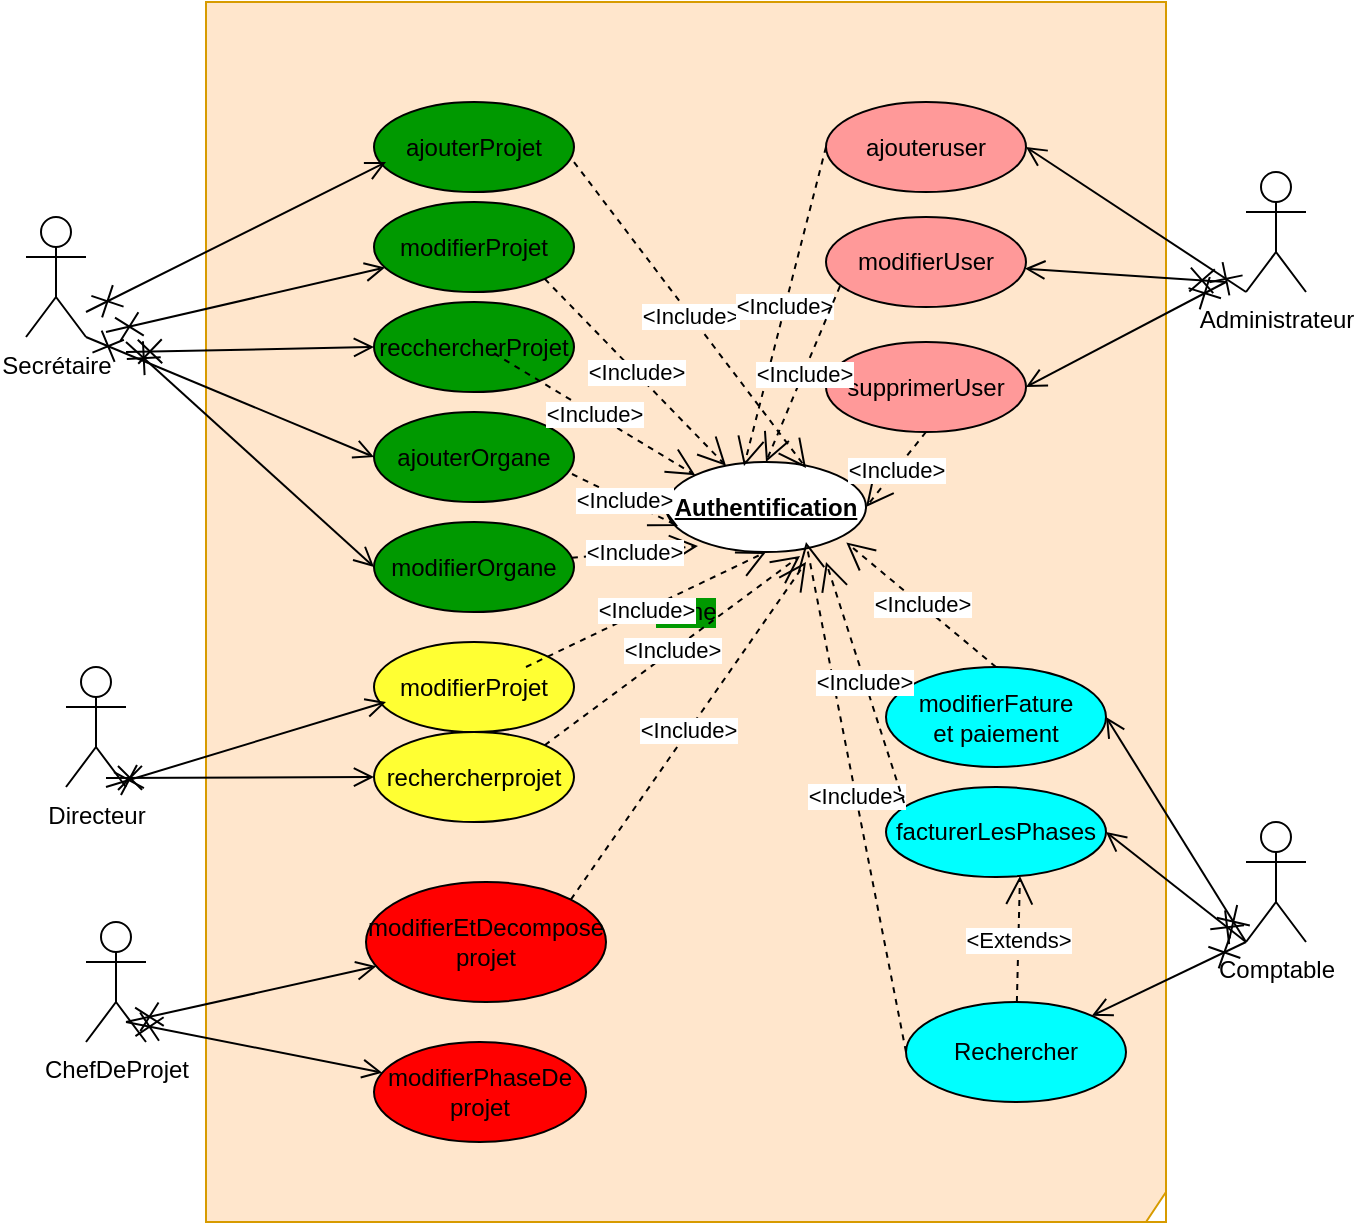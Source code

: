 <mxfile version="16.5.4" type="github">
  <diagram id="OdU077w_5CM0RWp_ft4N" name="Page-1">
    <mxGraphModel dx="868" dy="482" grid="1" gridSize="10" guides="1" tooltips="1" connect="1" arrows="1" fold="1" page="1" pageScale="1" pageWidth="827" pageHeight="1169" math="0" shadow="0">
      <root>
        <mxCell id="0" />
        <mxCell id="1" parent="0" />
        <mxCell id="zeRmeyK7pGaY7XCBs9BO-1" value="frame" style="shape=umlFrame;whiteSpace=wrap;html=1;fillColor=#ffe6cc;strokeColor=#d79b00;swimlaneFillColor=default;labelBackgroundColor=#009900;width=480;height=610;" parent="1" vertex="1">
          <mxGeometry x="230" y="30" width="480" height="610" as="geometry" />
        </mxCell>
        <mxCell id="zeRmeyK7pGaY7XCBs9BO-2" value="Secrétaire" style="shape=umlActor;verticalLabelPosition=bottom;verticalAlign=top;html=1;" parent="1" vertex="1">
          <mxGeometry x="140" y="137.5" width="30" height="60" as="geometry" />
        </mxCell>
        <mxCell id="zeRmeyK7pGaY7XCBs9BO-3" value="Directeur" style="shape=umlActor;verticalLabelPosition=bottom;verticalAlign=top;html=1;" parent="1" vertex="1">
          <mxGeometry x="160" y="362.5" width="30" height="60" as="geometry" />
        </mxCell>
        <mxCell id="zeRmeyK7pGaY7XCBs9BO-4" value="ChefDeProjet" style="shape=umlActor;verticalLabelPosition=bottom;verticalAlign=top;html=1;" parent="1" vertex="1">
          <mxGeometry x="170" y="490" width="30" height="60" as="geometry" />
        </mxCell>
        <mxCell id="zeRmeyK7pGaY7XCBs9BO-5" value="Comptable" style="shape=umlActor;verticalLabelPosition=bottom;verticalAlign=top;html=1;" parent="1" vertex="1">
          <mxGeometry x="750" y="440" width="30" height="60" as="geometry" />
        </mxCell>
        <mxCell id="zeRmeyK7pGaY7XCBs9BO-6" value="Administrateur" style="shape=umlActor;verticalLabelPosition=bottom;verticalAlign=top;html=1;" parent="1" vertex="1">
          <mxGeometry x="750" y="115" width="30" height="60" as="geometry" />
        </mxCell>
        <mxCell id="zeRmeyK7pGaY7XCBs9BO-7" value="&lt;b&gt;&lt;u&gt;Authentification&lt;/u&gt;&lt;/b&gt;" style="ellipse;whiteSpace=wrap;html=1;" parent="1" vertex="1">
          <mxGeometry x="460" y="260" width="100" height="45" as="geometry" />
        </mxCell>
        <mxCell id="zeRmeyK7pGaY7XCBs9BO-8" value="modifierProjet" style="ellipse;whiteSpace=wrap;html=1;fillColor=#FFFF33;" parent="1" vertex="1">
          <mxGeometry x="314" y="350" width="100" height="45" as="geometry" />
        </mxCell>
        <mxCell id="zeRmeyK7pGaY7XCBs9BO-9" value="ajouterOrgane" style="ellipse;whiteSpace=wrap;html=1;fillColor=#009900;" parent="1" vertex="1">
          <mxGeometry x="314" y="235" width="100" height="45" as="geometry" />
        </mxCell>
        <mxCell id="zeRmeyK7pGaY7XCBs9BO-10" value="recchercherProjet" style="ellipse;whiteSpace=wrap;html=1;fillColor=#009900;" parent="1" vertex="1">
          <mxGeometry x="314" y="180" width="100" height="45" as="geometry" />
        </mxCell>
        <mxCell id="zeRmeyK7pGaY7XCBs9BO-11" value="modifierProjet" style="ellipse;whiteSpace=wrap;html=1;fillColor=#009900;" parent="1" vertex="1">
          <mxGeometry x="314" y="130" width="100" height="45" as="geometry" />
        </mxCell>
        <mxCell id="zeRmeyK7pGaY7XCBs9BO-12" value="ajouterProjet" style="ellipse;whiteSpace=wrap;html=1;fillColor=#009900;" parent="1" vertex="1">
          <mxGeometry x="314" y="80" width="100" height="45" as="geometry" />
        </mxCell>
        <mxCell id="zeRmeyK7pGaY7XCBs9BO-13" value="ajouteruser" style="ellipse;whiteSpace=wrap;html=1;fillColor=#FF9999;" parent="1" vertex="1">
          <mxGeometry x="540" y="80" width="100" height="45" as="geometry" />
        </mxCell>
        <mxCell id="zeRmeyK7pGaY7XCBs9BO-14" value="rechercherprojet" style="ellipse;whiteSpace=wrap;html=1;fillColor=#FFFF33;" parent="1" vertex="1">
          <mxGeometry x="314" y="395" width="100" height="45" as="geometry" />
        </mxCell>
        <mxCell id="zeRmeyK7pGaY7XCBs9BO-15" value="modifierEtDecompose&lt;br&gt;projet" style="ellipse;whiteSpace=wrap;html=1;fillColor=#FF0000;" parent="1" vertex="1">
          <mxGeometry x="310" y="470" width="120" height="60" as="geometry" />
        </mxCell>
        <mxCell id="zeRmeyK7pGaY7XCBs9BO-16" value="modifierPhaseDe&lt;br&gt;projet" style="ellipse;whiteSpace=wrap;html=1;fillColor=#FF0000;" parent="1" vertex="1">
          <mxGeometry x="314" y="550" width="106" height="50" as="geometry" />
        </mxCell>
        <mxCell id="zeRmeyK7pGaY7XCBs9BO-17" value="modifierUser" style="ellipse;whiteSpace=wrap;html=1;fillColor=#FF9999;" parent="1" vertex="1">
          <mxGeometry x="540" y="137.5" width="100" height="45" as="geometry" />
        </mxCell>
        <mxCell id="zeRmeyK7pGaY7XCBs9BO-18" value="supprimerUser" style="ellipse;whiteSpace=wrap;html=1;fillColor=#FF9999;" parent="1" vertex="1">
          <mxGeometry x="540" y="200" width="100" height="45" as="geometry" />
        </mxCell>
        <mxCell id="zeRmeyK7pGaY7XCBs9BO-19" value="modifierFature&lt;br&gt;et paiement" style="ellipse;whiteSpace=wrap;html=1;fillColor=#00FFFF;" parent="1" vertex="1">
          <mxGeometry x="570" y="362.5" width="110" height="50" as="geometry" />
        </mxCell>
        <mxCell id="zeRmeyK7pGaY7XCBs9BO-20" value="Rechercher" style="ellipse;whiteSpace=wrap;html=1;fillColor=#00FFFF;" parent="1" vertex="1">
          <mxGeometry x="580" y="530" width="110" height="50" as="geometry" />
        </mxCell>
        <mxCell id="zeRmeyK7pGaY7XCBs9BO-21" value="facturerLesPhases" style="ellipse;whiteSpace=wrap;html=1;fillColor=#00FFFF;" parent="1" vertex="1">
          <mxGeometry x="570" y="422.5" width="110" height="45" as="geometry" />
        </mxCell>
        <mxCell id="zeRmeyK7pGaY7XCBs9BO-23" value="" style="endArrow=open;startArrow=cross;endFill=0;startFill=0;endSize=8;startSize=10;html=1;rounded=0;entryX=0.06;entryY=0.667;entryDx=0;entryDy=0;entryPerimeter=0;" parent="1" target="zeRmeyK7pGaY7XCBs9BO-12" edge="1">
          <mxGeometry width="160" relative="1" as="geometry">
            <mxPoint x="170" y="185" as="sourcePoint" />
            <mxPoint x="330" y="185" as="targetPoint" />
          </mxGeometry>
        </mxCell>
        <mxCell id="zeRmeyK7pGaY7XCBs9BO-24" value="" style="endArrow=open;startArrow=cross;endFill=0;startFill=0;endSize=8;startSize=10;html=1;rounded=0;" parent="1" target="zeRmeyK7pGaY7XCBs9BO-11" edge="1">
          <mxGeometry width="160" relative="1" as="geometry">
            <mxPoint x="180" y="195" as="sourcePoint" />
            <mxPoint x="330" y="120.015" as="targetPoint" />
          </mxGeometry>
        </mxCell>
        <mxCell id="zeRmeyK7pGaY7XCBs9BO-25" value="" style="endArrow=open;startArrow=cross;endFill=0;startFill=0;endSize=8;startSize=10;html=1;rounded=0;entryX=0;entryY=0.5;entryDx=0;entryDy=0;" parent="1" target="zeRmeyK7pGaY7XCBs9BO-10" edge="1">
          <mxGeometry width="160" relative="1" as="geometry">
            <mxPoint x="190" y="205" as="sourcePoint" />
            <mxPoint x="340" y="130.015" as="targetPoint" />
          </mxGeometry>
        </mxCell>
        <mxCell id="zeRmeyK7pGaY7XCBs9BO-26" value="" style="endArrow=open;startArrow=cross;endFill=0;startFill=0;endSize=8;startSize=10;html=1;rounded=0;entryX=0;entryY=0.5;entryDx=0;entryDy=0;" parent="1" target="zeRmeyK7pGaY7XCBs9BO-28" edge="1">
          <mxGeometry width="160" relative="1" as="geometry">
            <mxPoint x="190" y="200" as="sourcePoint" />
            <mxPoint x="350" y="140.015" as="targetPoint" />
          </mxGeometry>
        </mxCell>
        <mxCell id="zeRmeyK7pGaY7XCBs9BO-27" value="" style="endArrow=open;startArrow=cross;endFill=0;startFill=0;endSize=8;startSize=10;html=1;rounded=0;entryX=0;entryY=0.5;entryDx=0;entryDy=0;exitX=1;exitY=1;exitDx=0;exitDy=0;exitPerimeter=0;" parent="1" source="zeRmeyK7pGaY7XCBs9BO-2" target="zeRmeyK7pGaY7XCBs9BO-9" edge="1">
          <mxGeometry width="160" relative="1" as="geometry">
            <mxPoint x="210" y="225" as="sourcePoint" />
            <mxPoint x="360" y="150.015" as="targetPoint" />
          </mxGeometry>
        </mxCell>
        <mxCell id="zeRmeyK7pGaY7XCBs9BO-28" value="modifierOrgane" style="ellipse;whiteSpace=wrap;html=1;fillColor=#009900;" parent="1" vertex="1">
          <mxGeometry x="314" y="290" width="100" height="45" as="geometry" />
        </mxCell>
        <mxCell id="zeRmeyK7pGaY7XCBs9BO-30" value="" style="endArrow=open;startArrow=cross;endFill=0;startFill=0;endSize=8;startSize=10;html=1;rounded=0;" parent="1" edge="1">
          <mxGeometry width="160" relative="1" as="geometry">
            <mxPoint x="180" y="422.5" as="sourcePoint" />
            <mxPoint x="320" y="380" as="targetPoint" />
          </mxGeometry>
        </mxCell>
        <mxCell id="zeRmeyK7pGaY7XCBs9BO-31" value="" style="endArrow=open;startArrow=cross;endFill=0;startFill=0;endSize=8;startSize=10;html=1;rounded=0;entryX=0;entryY=0.5;entryDx=0;entryDy=0;" parent="1" target="zeRmeyK7pGaY7XCBs9BO-14" edge="1">
          <mxGeometry width="160" relative="1" as="geometry">
            <mxPoint x="180" y="418" as="sourcePoint" />
            <mxPoint x="330" y="390" as="targetPoint" />
          </mxGeometry>
        </mxCell>
        <mxCell id="zeRmeyK7pGaY7XCBs9BO-32" value="" style="endArrow=open;startArrow=cross;endFill=0;startFill=0;endSize=8;startSize=10;html=1;rounded=0;" parent="1" target="zeRmeyK7pGaY7XCBs9BO-15" edge="1">
          <mxGeometry width="160" relative="1" as="geometry">
            <mxPoint x="190" y="540" as="sourcePoint" />
            <mxPoint x="350" y="540" as="targetPoint" />
          </mxGeometry>
        </mxCell>
        <mxCell id="zeRmeyK7pGaY7XCBs9BO-33" value="" style="endArrow=open;startArrow=cross;endFill=0;startFill=0;endSize=8;startSize=10;html=1;rounded=0;" parent="1" target="zeRmeyK7pGaY7XCBs9BO-16" edge="1">
          <mxGeometry width="160" relative="1" as="geometry">
            <mxPoint x="190" y="540" as="sourcePoint" />
            <mxPoint x="328.793" y="522.113" as="targetPoint" />
          </mxGeometry>
        </mxCell>
        <mxCell id="zeRmeyK7pGaY7XCBs9BO-34" value="" style="endArrow=open;startArrow=cross;endFill=0;startFill=0;endSize=8;startSize=10;html=1;rounded=0;entryX=1;entryY=0.5;entryDx=0;entryDy=0;exitX=0;exitY=1;exitDx=0;exitDy=0;exitPerimeter=0;" parent="1" source="zeRmeyK7pGaY7XCBs9BO-6" target="zeRmeyK7pGaY7XCBs9BO-13" edge="1">
          <mxGeometry width="160" relative="1" as="geometry">
            <mxPoint x="680" y="182.5" as="sourcePoint" />
            <mxPoint x="840" y="182.5" as="targetPoint" />
          </mxGeometry>
        </mxCell>
        <mxCell id="zeRmeyK7pGaY7XCBs9BO-35" value="" style="endArrow=open;startArrow=cross;endFill=0;startFill=0;endSize=8;startSize=10;html=1;rounded=0;" parent="1" target="zeRmeyK7pGaY7XCBs9BO-17" edge="1">
          <mxGeometry width="160" relative="1" as="geometry">
            <mxPoint x="740" y="170" as="sourcePoint" />
            <mxPoint x="650" y="112.5" as="targetPoint" />
          </mxGeometry>
        </mxCell>
        <mxCell id="zeRmeyK7pGaY7XCBs9BO-36" value="" style="endArrow=open;startArrow=cross;endFill=0;startFill=0;endSize=8;startSize=10;html=1;rounded=0;entryX=1;entryY=0.5;entryDx=0;entryDy=0;" parent="1" target="zeRmeyK7pGaY7XCBs9BO-18" edge="1">
          <mxGeometry width="160" relative="1" as="geometry">
            <mxPoint x="740" y="170" as="sourcePoint" />
            <mxPoint x="649.46" y="173.297" as="targetPoint" />
          </mxGeometry>
        </mxCell>
        <mxCell id="zeRmeyK7pGaY7XCBs9BO-37" value="" style="endArrow=open;startArrow=cross;endFill=0;startFill=0;endSize=8;startSize=10;html=1;rounded=0;entryX=1;entryY=0.5;entryDx=0;entryDy=0;exitX=0;exitY=1;exitDx=0;exitDy=0;exitPerimeter=0;" parent="1" source="zeRmeyK7pGaY7XCBs9BO-5" target="zeRmeyK7pGaY7XCBs9BO-19" edge="1">
          <mxGeometry width="160" relative="1" as="geometry">
            <mxPoint x="640" y="489" as="sourcePoint" />
            <mxPoint x="800" y="489" as="targetPoint" />
          </mxGeometry>
        </mxCell>
        <mxCell id="zeRmeyK7pGaY7XCBs9BO-38" value="" style="endArrow=open;startArrow=cross;endFill=0;startFill=0;endSize=8;startSize=10;html=1;rounded=0;entryX=1;entryY=0.5;entryDx=0;entryDy=0;exitX=0;exitY=1;exitDx=0;exitDy=0;exitPerimeter=0;" parent="1" source="zeRmeyK7pGaY7XCBs9BO-5" target="zeRmeyK7pGaY7XCBs9BO-21" edge="1">
          <mxGeometry width="160" relative="1" as="geometry">
            <mxPoint x="740" y="510" as="sourcePoint" />
            <mxPoint x="670" y="382.5" as="targetPoint" />
          </mxGeometry>
        </mxCell>
        <mxCell id="zeRmeyK7pGaY7XCBs9BO-39" value="" style="endArrow=open;startArrow=cross;endFill=0;startFill=0;endSize=8;startSize=10;html=1;rounded=0;exitX=0;exitY=1;exitDx=0;exitDy=0;exitPerimeter=0;" parent="1" source="zeRmeyK7pGaY7XCBs9BO-5" target="zeRmeyK7pGaY7XCBs9BO-20" edge="1">
          <mxGeometry width="160" relative="1" as="geometry">
            <mxPoint x="750" y="520" as="sourcePoint" />
            <mxPoint x="680" y="392.5" as="targetPoint" />
          </mxGeometry>
        </mxCell>
        <mxCell id="zeRmeyK7pGaY7XCBs9BO-43" value="&amp;lt;Include&amp;gt;" style="endArrow=open;endSize=12;dashed=1;html=1;rounded=0;exitX=1;exitY=0.667;exitDx=0;exitDy=0;exitPerimeter=0;entryX=0.7;entryY=0.067;entryDx=0;entryDy=0;entryPerimeter=0;" parent="1" source="zeRmeyK7pGaY7XCBs9BO-12" target="zeRmeyK7pGaY7XCBs9BO-7" edge="1">
          <mxGeometry width="160" relative="1" as="geometry">
            <mxPoint x="330" y="210" as="sourcePoint" />
            <mxPoint x="490" y="210" as="targetPoint" />
          </mxGeometry>
        </mxCell>
        <mxCell id="zeRmeyK7pGaY7XCBs9BO-46" value="&amp;lt;Include&amp;gt;" style="endArrow=open;endSize=12;dashed=1;html=1;rounded=0;exitX=0.3;exitY=0.288;exitDx=0;exitDy=0;exitPerimeter=0;entryX=0;entryY=0;entryDx=0;entryDy=0;" parent="1" source="zeRmeyK7pGaY7XCBs9BO-1" target="zeRmeyK7pGaY7XCBs9BO-7" edge="1">
          <mxGeometry width="160" relative="1" as="geometry">
            <mxPoint x="444" y="140.015" as="sourcePoint" />
            <mxPoint x="550" y="313.015" as="targetPoint" />
          </mxGeometry>
        </mxCell>
        <mxCell id="zeRmeyK7pGaY7XCBs9BO-47" value="&amp;lt;Include&amp;gt;" style="endArrow=open;endSize=12;dashed=1;html=1;rounded=0;exitX=1;exitY=1;exitDx=0;exitDy=0;" parent="1" source="zeRmeyK7pGaY7XCBs9BO-11" target="zeRmeyK7pGaY7XCBs9BO-7" edge="1">
          <mxGeometry width="160" relative="1" as="geometry">
            <mxPoint x="454" y="150.015" as="sourcePoint" />
            <mxPoint x="560" y="323.015" as="targetPoint" />
          </mxGeometry>
        </mxCell>
        <mxCell id="zeRmeyK7pGaY7XCBs9BO-48" value="&amp;lt;Include&amp;gt;" style="endArrow=open;endSize=12;dashed=1;html=1;rounded=0;exitX=0.99;exitY=0.689;exitDx=0;exitDy=0;exitPerimeter=0;entryX=0.06;entryY=0.711;entryDx=0;entryDy=0;entryPerimeter=0;" parent="1" source="zeRmeyK7pGaY7XCBs9BO-9" target="zeRmeyK7pGaY7XCBs9BO-7" edge="1">
          <mxGeometry width="160" relative="1" as="geometry">
            <mxPoint x="410" y="229.92" as="sourcePoint" />
            <mxPoint x="474.25" y="266.77" as="targetPoint" />
          </mxGeometry>
        </mxCell>
        <mxCell id="zeRmeyK7pGaY7XCBs9BO-49" value="&amp;lt;Include&amp;gt;" style="endArrow=open;endSize=12;dashed=1;html=1;rounded=0;" parent="1" source="zeRmeyK7pGaY7XCBs9BO-28" edge="1">
          <mxGeometry width="160" relative="1" as="geometry">
            <mxPoint x="423" y="276.005" as="sourcePoint" />
            <mxPoint x="476" y="302" as="targetPoint" />
          </mxGeometry>
        </mxCell>
        <mxCell id="zeRmeyK7pGaY7XCBs9BO-50" value="&amp;lt;Include&amp;gt;" style="endArrow=open;endSize=12;dashed=1;html=1;rounded=0;entryX=0.5;entryY=1;entryDx=0;entryDy=0;" parent="1" target="zeRmeyK7pGaY7XCBs9BO-7" edge="1">
          <mxGeometry width="160" relative="1" as="geometry">
            <mxPoint x="390" y="362.5" as="sourcePoint" />
            <mxPoint x="550" y="362.5" as="targetPoint" />
          </mxGeometry>
        </mxCell>
        <mxCell id="zeRmeyK7pGaY7XCBs9BO-52" value="&amp;lt;Include&amp;gt;" style="endArrow=open;endSize=12;dashed=1;html=1;rounded=0;entryX=0.67;entryY=1.044;entryDx=0;entryDy=0;exitX=1;exitY=0;exitDx=0;exitDy=0;entryPerimeter=0;" parent="1" source="zeRmeyK7pGaY7XCBs9BO-14" target="zeRmeyK7pGaY7XCBs9BO-7" edge="1">
          <mxGeometry width="160" relative="1" as="geometry">
            <mxPoint x="400" y="372.5" as="sourcePoint" />
            <mxPoint x="520" y="315" as="targetPoint" />
          </mxGeometry>
        </mxCell>
        <mxCell id="zeRmeyK7pGaY7XCBs9BO-53" value="&amp;lt;Include&amp;gt;" style="endArrow=open;endSize=12;dashed=1;html=1;rounded=0;exitX=1;exitY=0;exitDx=0;exitDy=0;" parent="1" source="zeRmeyK7pGaY7XCBs9BO-15" edge="1">
          <mxGeometry width="160" relative="1" as="geometry">
            <mxPoint x="409.75" y="411.77" as="sourcePoint" />
            <mxPoint x="530" y="310" as="targetPoint" />
          </mxGeometry>
        </mxCell>
        <mxCell id="zeRmeyK7pGaY7XCBs9BO-54" value="&amp;lt;Include&amp;gt;" style="endArrow=open;endSize=12;dashed=1;html=1;rounded=0;exitX=0;exitY=0.5;exitDx=0;exitDy=0;entryX=0.39;entryY=0.044;entryDx=0;entryDy=0;entryPerimeter=0;" parent="1" source="zeRmeyK7pGaY7XCBs9BO-13" target="zeRmeyK7pGaY7XCBs9BO-7" edge="1">
          <mxGeometry width="160" relative="1" as="geometry">
            <mxPoint x="424" y="120.015" as="sourcePoint" />
            <mxPoint x="540" y="273.015" as="targetPoint" />
          </mxGeometry>
        </mxCell>
        <mxCell id="zeRmeyK7pGaY7XCBs9BO-55" value="&amp;lt;Include&amp;gt;" style="endArrow=open;endSize=12;dashed=1;html=1;rounded=0;exitX=0.07;exitY=0.767;exitDx=0;exitDy=0;entryX=0.5;entryY=0;entryDx=0;entryDy=0;exitPerimeter=0;" parent="1" source="zeRmeyK7pGaY7XCBs9BO-17" target="zeRmeyK7pGaY7XCBs9BO-7" edge="1">
          <mxGeometry width="160" relative="1" as="geometry">
            <mxPoint x="550" y="112.5" as="sourcePoint" />
            <mxPoint x="509" y="271.98" as="targetPoint" />
          </mxGeometry>
        </mxCell>
        <mxCell id="zeRmeyK7pGaY7XCBs9BO-56" value="&amp;lt;Include&amp;gt;" style="endArrow=open;endSize=12;dashed=1;html=1;rounded=0;exitX=0.5;exitY=1;exitDx=0;exitDy=0;entryX=1;entryY=0.5;entryDx=0;entryDy=0;" parent="1" source="zeRmeyK7pGaY7XCBs9BO-18" target="zeRmeyK7pGaY7XCBs9BO-7" edge="1">
          <mxGeometry width="160" relative="1" as="geometry">
            <mxPoint x="557" y="182.015" as="sourcePoint" />
            <mxPoint x="520" y="270" as="targetPoint" />
          </mxGeometry>
        </mxCell>
        <mxCell id="zeRmeyK7pGaY7XCBs9BO-57" value="&amp;lt;Include&amp;gt;" style="endArrow=open;endSize=12;dashed=1;html=1;rounded=0;exitX=0;exitY=0.5;exitDx=0;exitDy=0;" parent="1" source="zeRmeyK7pGaY7XCBs9BO-20" edge="1">
          <mxGeometry width="160" relative="1" as="geometry">
            <mxPoint x="422.426" y="488.787" as="sourcePoint" />
            <mxPoint x="530" y="300" as="targetPoint" />
          </mxGeometry>
        </mxCell>
        <mxCell id="zeRmeyK7pGaY7XCBs9BO-59" value="&amp;lt;Include&amp;gt;" style="endArrow=open;endSize=12;dashed=1;html=1;rounded=0;exitX=0.082;exitY=0.178;exitDx=0;exitDy=0;exitPerimeter=0;" parent="1" source="zeRmeyK7pGaY7XCBs9BO-21" edge="1">
          <mxGeometry width="160" relative="1" as="geometry">
            <mxPoint x="560" y="525" as="sourcePoint" />
            <mxPoint x="540" y="310" as="targetPoint" />
          </mxGeometry>
        </mxCell>
        <mxCell id="zeRmeyK7pGaY7XCBs9BO-60" value="&amp;lt;Include&amp;gt;" style="endArrow=open;endSize=12;dashed=1;html=1;rounded=0;exitX=0.5;exitY=0;exitDx=0;exitDy=0;entryX=0.667;entryY=0.443;entryDx=0;entryDy=0;entryPerimeter=0;" parent="1" source="zeRmeyK7pGaY7XCBs9BO-19" target="zeRmeyK7pGaY7XCBs9BO-1" edge="1">
          <mxGeometry width="160" relative="1" as="geometry">
            <mxPoint x="589.02" y="440.51" as="sourcePoint" />
            <mxPoint x="550" y="320" as="targetPoint" />
          </mxGeometry>
        </mxCell>
        <mxCell id="zeRmeyK7pGaY7XCBs9BO-61" value="&amp;lt;Extends&amp;gt;" style="endArrow=open;endSize=12;dashed=1;html=1;rounded=0;entryX=0.609;entryY=0.989;entryDx=0;entryDy=0;entryPerimeter=0;" parent="1" source="zeRmeyK7pGaY7XCBs9BO-20" target="zeRmeyK7pGaY7XCBs9BO-21" edge="1">
          <mxGeometry width="160" relative="1" as="geometry">
            <mxPoint x="520" y="510" as="sourcePoint" />
            <mxPoint x="680" y="510" as="targetPoint" />
          </mxGeometry>
        </mxCell>
      </root>
    </mxGraphModel>
  </diagram>
</mxfile>
